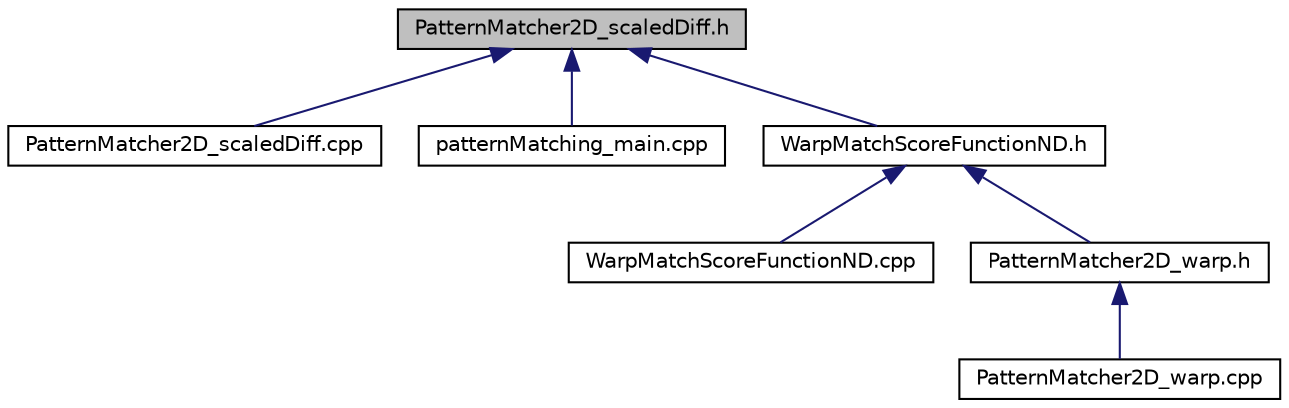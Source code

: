 digraph "PatternMatcher2D_scaledDiff.h"
{
  edge [fontname="Helvetica",fontsize="10",labelfontname="Helvetica",labelfontsize="10"];
  node [fontname="Helvetica",fontsize="10",shape=record];
  Node1 [label="PatternMatcher2D_scaledDiff.h",height=0.2,width=0.4,color="black", fillcolor="grey75", style="filled", fontcolor="black"];
  Node1 -> Node2 [dir="back",color="midnightblue",fontsize="10",style="solid",fontname="Helvetica"];
  Node2 [label="PatternMatcher2D_scaledDiff.cpp",height=0.2,width=0.4,color="black", fillcolor="white", style="filled",URL="$PatternMatcher2D__scaledDiff_8cpp.html"];
  Node1 -> Node3 [dir="back",color="midnightblue",fontsize="10",style="solid",fontname="Helvetica"];
  Node3 [label="patternMatching_main.cpp",height=0.2,width=0.4,color="black", fillcolor="white", style="filled",URL="$patternMatching__main_8cpp.html"];
  Node1 -> Node4 [dir="back",color="midnightblue",fontsize="10",style="solid",fontname="Helvetica"];
  Node4 [label="WarpMatchScoreFunctionND.h",height=0.2,width=0.4,color="black", fillcolor="white", style="filled",URL="$WarpMatchScoreFunctionND_8h.html"];
  Node4 -> Node5 [dir="back",color="midnightblue",fontsize="10",style="solid",fontname="Helvetica"];
  Node5 [label="WarpMatchScoreFunctionND.cpp",height=0.2,width=0.4,color="black", fillcolor="white", style="filled",URL="$WarpMatchScoreFunctionND_8cpp.html"];
  Node4 -> Node6 [dir="back",color="midnightblue",fontsize="10",style="solid",fontname="Helvetica"];
  Node6 [label="PatternMatcher2D_warp.h",height=0.2,width=0.4,color="black", fillcolor="white", style="filled",URL="$PatternMatcher2D__warp_8h.html"];
  Node6 -> Node7 [dir="back",color="midnightblue",fontsize="10",style="solid",fontname="Helvetica"];
  Node7 [label="PatternMatcher2D_warp.cpp",height=0.2,width=0.4,color="black", fillcolor="white", style="filled",URL="$PatternMatcher2D__warp_8cpp.html"];
}
